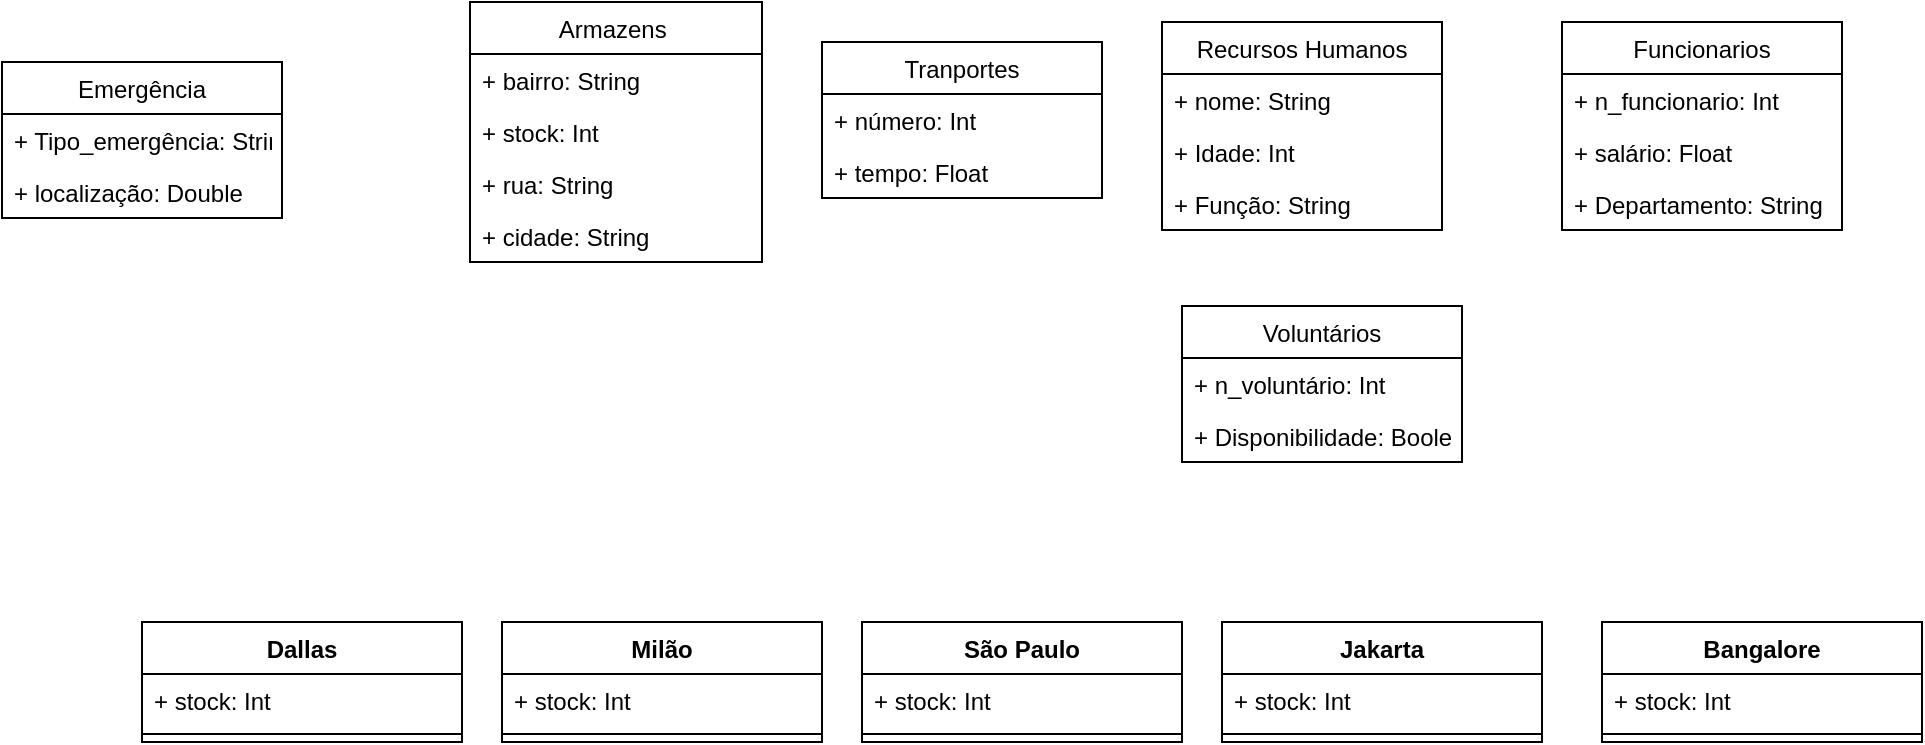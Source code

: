 <mxfile version="13.2.4" type="github"><diagram id="Th4oR1rBwX0BuwUgG8K7" name="Page-1"><mxGraphModel dx="1026" dy="438" grid="1" gridSize="10" guides="1" tooltips="1" connect="1" arrows="1" fold="1" page="1" pageScale="1" pageWidth="827" pageHeight="1169" math="0" shadow="0"><root><mxCell id="0"/><mxCell id="1" parent="0"/><mxCell id="8mX_Ej2V3APavld5x-Fl-75" value="Armazens " style="swimlane;fontStyle=0;childLayout=stackLayout;horizontal=1;startSize=26;fillColor=none;horizontalStack=0;resizeParent=1;resizeParentMax=0;resizeLast=0;collapsible=1;marginBottom=0;" vertex="1" parent="1"><mxGeometry x="414" width="146" height="130" as="geometry"><mxRectangle x="414" width="90" height="26" as="alternateBounds"/></mxGeometry></mxCell><mxCell id="8mX_Ej2V3APavld5x-Fl-77" value="+ bairro: String" style="text;strokeColor=none;fillColor=none;align=left;verticalAlign=top;spacingLeft=4;spacingRight=4;overflow=hidden;rotatable=0;points=[[0,0.5],[1,0.5]];portConstraint=eastwest;" vertex="1" parent="8mX_Ej2V3APavld5x-Fl-75"><mxGeometry y="26" width="146" height="26" as="geometry"/></mxCell><mxCell id="8mX_Ej2V3APavld5x-Fl-81" value="+ stock: Int" style="text;strokeColor=none;fillColor=none;align=left;verticalAlign=top;spacingLeft=4;spacingRight=4;overflow=hidden;rotatable=0;points=[[0,0.5],[1,0.5]];portConstraint=eastwest;" vertex="1" parent="8mX_Ej2V3APavld5x-Fl-75"><mxGeometry y="52" width="146" height="26" as="geometry"/></mxCell><mxCell id="8mX_Ej2V3APavld5x-Fl-76" value="+ rua: String" style="text;strokeColor=none;fillColor=none;align=left;verticalAlign=top;spacingLeft=4;spacingRight=4;overflow=hidden;rotatable=0;points=[[0,0.5],[1,0.5]];portConstraint=eastwest;" vertex="1" parent="8mX_Ej2V3APavld5x-Fl-75"><mxGeometry y="78" width="146" height="26" as="geometry"/></mxCell><mxCell id="8mX_Ej2V3APavld5x-Fl-78" value="+ cidade: String&#10;" style="text;strokeColor=none;fillColor=none;align=left;verticalAlign=top;spacingLeft=4;spacingRight=4;overflow=hidden;rotatable=0;points=[[0,0.5],[1,0.5]];portConstraint=eastwest;" vertex="1" parent="8mX_Ej2V3APavld5x-Fl-75"><mxGeometry y="104" width="146" height="26" as="geometry"/></mxCell><mxCell id="8mX_Ej2V3APavld5x-Fl-82" value="Recursos Humanos" style="swimlane;fontStyle=0;childLayout=stackLayout;horizontal=1;startSize=26;fillColor=none;horizontalStack=0;resizeParent=1;resizeParentMax=0;resizeLast=0;collapsible=1;marginBottom=0;" vertex="1" parent="1"><mxGeometry x="760" y="10" width="140" height="104" as="geometry"/></mxCell><mxCell id="8mX_Ej2V3APavld5x-Fl-83" value="+ nome: String" style="text;strokeColor=none;fillColor=none;align=left;verticalAlign=top;spacingLeft=4;spacingRight=4;overflow=hidden;rotatable=0;points=[[0,0.5],[1,0.5]];portConstraint=eastwest;" vertex="1" parent="8mX_Ej2V3APavld5x-Fl-82"><mxGeometry y="26" width="140" height="26" as="geometry"/></mxCell><mxCell id="8mX_Ej2V3APavld5x-Fl-84" value="+ Idade: Int" style="text;strokeColor=none;fillColor=none;align=left;verticalAlign=top;spacingLeft=4;spacingRight=4;overflow=hidden;rotatable=0;points=[[0,0.5],[1,0.5]];portConstraint=eastwest;" vertex="1" parent="8mX_Ej2V3APavld5x-Fl-82"><mxGeometry y="52" width="140" height="26" as="geometry"/></mxCell><mxCell id="8mX_Ej2V3APavld5x-Fl-85" value="+ Função: String" style="text;strokeColor=none;fillColor=none;align=left;verticalAlign=top;spacingLeft=4;spacingRight=4;overflow=hidden;rotatable=0;points=[[0,0.5],[1,0.5]];portConstraint=eastwest;" vertex="1" parent="8mX_Ej2V3APavld5x-Fl-82"><mxGeometry y="78" width="140" height="26" as="geometry"/></mxCell><mxCell id="8mX_Ej2V3APavld5x-Fl-86" value="Funcionarios" style="swimlane;fontStyle=0;childLayout=stackLayout;horizontal=1;startSize=26;fillColor=none;horizontalStack=0;resizeParent=1;resizeParentMax=0;resizeLast=0;collapsible=1;marginBottom=0;" vertex="1" parent="1"><mxGeometry x="960" y="10" width="140" height="104" as="geometry"/></mxCell><mxCell id="8mX_Ej2V3APavld5x-Fl-87" value="+ n_funcionario: Int" style="text;strokeColor=none;fillColor=none;align=left;verticalAlign=top;spacingLeft=4;spacingRight=4;overflow=hidden;rotatable=0;points=[[0,0.5],[1,0.5]];portConstraint=eastwest;" vertex="1" parent="8mX_Ej2V3APavld5x-Fl-86"><mxGeometry y="26" width="140" height="26" as="geometry"/></mxCell><mxCell id="8mX_Ej2V3APavld5x-Fl-88" value="+ salário: Float " style="text;strokeColor=none;fillColor=none;align=left;verticalAlign=top;spacingLeft=4;spacingRight=4;overflow=hidden;rotatable=0;points=[[0,0.5],[1,0.5]];portConstraint=eastwest;" vertex="1" parent="8mX_Ej2V3APavld5x-Fl-86"><mxGeometry y="52" width="140" height="26" as="geometry"/></mxCell><mxCell id="8mX_Ej2V3APavld5x-Fl-89" value="+ Departamento: String" style="text;strokeColor=none;fillColor=none;align=left;verticalAlign=top;spacingLeft=4;spacingRight=4;overflow=hidden;rotatable=0;points=[[0,0.5],[1,0.5]];portConstraint=eastwest;" vertex="1" parent="8mX_Ej2V3APavld5x-Fl-86"><mxGeometry y="78" width="140" height="26" as="geometry"/></mxCell><mxCell id="8mX_Ej2V3APavld5x-Fl-94" value="Tranportes" style="swimlane;fontStyle=0;childLayout=stackLayout;horizontal=1;startSize=26;fillColor=none;horizontalStack=0;resizeParent=1;resizeParentMax=0;resizeLast=0;collapsible=1;marginBottom=0;" vertex="1" parent="1"><mxGeometry x="590" y="20" width="140" height="78" as="geometry"/></mxCell><mxCell id="8mX_Ej2V3APavld5x-Fl-95" value="+ número: Int" style="text;strokeColor=none;fillColor=none;align=left;verticalAlign=top;spacingLeft=4;spacingRight=4;overflow=hidden;rotatable=0;points=[[0,0.5],[1,0.5]];portConstraint=eastwest;" vertex="1" parent="8mX_Ej2V3APavld5x-Fl-94"><mxGeometry y="26" width="140" height="26" as="geometry"/></mxCell><mxCell id="8mX_Ej2V3APavld5x-Fl-96" value="+ tempo: Float" style="text;strokeColor=none;fillColor=none;align=left;verticalAlign=top;spacingLeft=4;spacingRight=4;overflow=hidden;rotatable=0;points=[[0,0.5],[1,0.5]];portConstraint=eastwest;" vertex="1" parent="8mX_Ej2V3APavld5x-Fl-94"><mxGeometry y="52" width="140" height="26" as="geometry"/></mxCell><mxCell id="8mX_Ej2V3APavld5x-Fl-107" value="Dallas" style="swimlane;fontStyle=1;align=center;verticalAlign=top;childLayout=stackLayout;horizontal=1;startSize=26;horizontalStack=0;resizeParent=1;resizeParentMax=0;resizeLast=0;collapsible=1;marginBottom=0;" vertex="1" parent="1"><mxGeometry x="250" y="310" width="160" height="60" as="geometry"/></mxCell><mxCell id="8mX_Ej2V3APavld5x-Fl-108" value="+ stock: Int" style="text;strokeColor=none;fillColor=none;align=left;verticalAlign=top;spacingLeft=4;spacingRight=4;overflow=hidden;rotatable=0;points=[[0,0.5],[1,0.5]];portConstraint=eastwest;" vertex="1" parent="8mX_Ej2V3APavld5x-Fl-107"><mxGeometry y="26" width="160" height="26" as="geometry"/></mxCell><mxCell id="8mX_Ej2V3APavld5x-Fl-109" value="" style="line;strokeWidth=1;fillColor=none;align=left;verticalAlign=middle;spacingTop=-1;spacingLeft=3;spacingRight=3;rotatable=0;labelPosition=right;points=[];portConstraint=eastwest;" vertex="1" parent="8mX_Ej2V3APavld5x-Fl-107"><mxGeometry y="52" width="160" height="8" as="geometry"/></mxCell><mxCell id="8mX_Ej2V3APavld5x-Fl-111" value="Milão" style="swimlane;fontStyle=1;align=center;verticalAlign=top;childLayout=stackLayout;horizontal=1;startSize=26;horizontalStack=0;resizeParent=1;resizeParentMax=0;resizeLast=0;collapsible=1;marginBottom=0;" vertex="1" parent="1"><mxGeometry x="430" y="310" width="160" height="60" as="geometry"/></mxCell><mxCell id="8mX_Ej2V3APavld5x-Fl-112" value="+ stock: Int" style="text;strokeColor=none;fillColor=none;align=left;verticalAlign=top;spacingLeft=4;spacingRight=4;overflow=hidden;rotatable=0;points=[[0,0.5],[1,0.5]];portConstraint=eastwest;" vertex="1" parent="8mX_Ej2V3APavld5x-Fl-111"><mxGeometry y="26" width="160" height="26" as="geometry"/></mxCell><mxCell id="8mX_Ej2V3APavld5x-Fl-113" value="" style="line;strokeWidth=1;fillColor=none;align=left;verticalAlign=middle;spacingTop=-1;spacingLeft=3;spacingRight=3;rotatable=0;labelPosition=right;points=[];portConstraint=eastwest;" vertex="1" parent="8mX_Ej2V3APavld5x-Fl-111"><mxGeometry y="52" width="160" height="8" as="geometry"/></mxCell><mxCell id="8mX_Ej2V3APavld5x-Fl-98" value="Emergência" style="swimlane;fontStyle=0;childLayout=stackLayout;horizontal=1;startSize=26;fillColor=none;horizontalStack=0;resizeParent=1;resizeParentMax=0;resizeLast=0;collapsible=1;marginBottom=0;" vertex="1" parent="1"><mxGeometry x="180" y="30" width="140" height="78" as="geometry"/></mxCell><mxCell id="8mX_Ej2V3APavld5x-Fl-99" value="+ Tipo_emergência: String" style="text;strokeColor=none;fillColor=none;align=left;verticalAlign=top;spacingLeft=4;spacingRight=4;overflow=hidden;rotatable=0;points=[[0,0.5],[1,0.5]];portConstraint=eastwest;" vertex="1" parent="8mX_Ej2V3APavld5x-Fl-98"><mxGeometry y="26" width="140" height="26" as="geometry"/></mxCell><mxCell id="8mX_Ej2V3APavld5x-Fl-100" value="+ localização: Double" style="text;strokeColor=none;fillColor=none;align=left;verticalAlign=top;spacingLeft=4;spacingRight=4;overflow=hidden;rotatable=0;points=[[0,0.5],[1,0.5]];portConstraint=eastwest;" vertex="1" parent="8mX_Ej2V3APavld5x-Fl-98"><mxGeometry y="52" width="140" height="26" as="geometry"/></mxCell><mxCell id="8mX_Ej2V3APavld5x-Fl-114" value="São Paulo" style="swimlane;fontStyle=1;align=center;verticalAlign=top;childLayout=stackLayout;horizontal=1;startSize=26;horizontalStack=0;resizeParent=1;resizeParentMax=0;resizeLast=0;collapsible=1;marginBottom=0;" vertex="1" parent="1"><mxGeometry x="610" y="310" width="160" height="60" as="geometry"/></mxCell><mxCell id="8mX_Ej2V3APavld5x-Fl-115" value="+ stock: Int" style="text;strokeColor=none;fillColor=none;align=left;verticalAlign=top;spacingLeft=4;spacingRight=4;overflow=hidden;rotatable=0;points=[[0,0.5],[1,0.5]];portConstraint=eastwest;" vertex="1" parent="8mX_Ej2V3APavld5x-Fl-114"><mxGeometry y="26" width="160" height="26" as="geometry"/></mxCell><mxCell id="8mX_Ej2V3APavld5x-Fl-116" value="" style="line;strokeWidth=1;fillColor=none;align=left;verticalAlign=middle;spacingTop=-1;spacingLeft=3;spacingRight=3;rotatable=0;labelPosition=right;points=[];portConstraint=eastwest;" vertex="1" parent="8mX_Ej2V3APavld5x-Fl-114"><mxGeometry y="52" width="160" height="8" as="geometry"/></mxCell><mxCell id="8mX_Ej2V3APavld5x-Fl-117" value="Jakarta" style="swimlane;fontStyle=1;align=center;verticalAlign=top;childLayout=stackLayout;horizontal=1;startSize=26;horizontalStack=0;resizeParent=1;resizeParentMax=0;resizeLast=0;collapsible=1;marginBottom=0;" vertex="1" parent="1"><mxGeometry x="790" y="310" width="160" height="60" as="geometry"/></mxCell><mxCell id="8mX_Ej2V3APavld5x-Fl-118" value="+ stock: Int" style="text;strokeColor=none;fillColor=none;align=left;verticalAlign=top;spacingLeft=4;spacingRight=4;overflow=hidden;rotatable=0;points=[[0,0.5],[1,0.5]];portConstraint=eastwest;" vertex="1" parent="8mX_Ej2V3APavld5x-Fl-117"><mxGeometry y="26" width="160" height="26" as="geometry"/></mxCell><mxCell id="8mX_Ej2V3APavld5x-Fl-119" value="" style="line;strokeWidth=1;fillColor=none;align=left;verticalAlign=middle;spacingTop=-1;spacingLeft=3;spacingRight=3;rotatable=0;labelPosition=right;points=[];portConstraint=eastwest;" vertex="1" parent="8mX_Ej2V3APavld5x-Fl-117"><mxGeometry y="52" width="160" height="8" as="geometry"/></mxCell><mxCell id="8mX_Ej2V3APavld5x-Fl-120" value="Bangalore" style="swimlane;fontStyle=1;align=center;verticalAlign=top;childLayout=stackLayout;horizontal=1;startSize=26;horizontalStack=0;resizeParent=1;resizeParentMax=0;resizeLast=0;collapsible=1;marginBottom=0;" vertex="1" parent="1"><mxGeometry x="980" y="310" width="160" height="60" as="geometry"/></mxCell><mxCell id="8mX_Ej2V3APavld5x-Fl-121" value="+ stock: Int" style="text;strokeColor=none;fillColor=none;align=left;verticalAlign=top;spacingLeft=4;spacingRight=4;overflow=hidden;rotatable=0;points=[[0,0.5],[1,0.5]];portConstraint=eastwest;" vertex="1" parent="8mX_Ej2V3APavld5x-Fl-120"><mxGeometry y="26" width="160" height="26" as="geometry"/></mxCell><mxCell id="8mX_Ej2V3APavld5x-Fl-122" value="" style="line;strokeWidth=1;fillColor=none;align=left;verticalAlign=middle;spacingTop=-1;spacingLeft=3;spacingRight=3;rotatable=0;labelPosition=right;points=[];portConstraint=eastwest;" vertex="1" parent="8mX_Ej2V3APavld5x-Fl-120"><mxGeometry y="52" width="160" height="8" as="geometry"/></mxCell><mxCell id="8mX_Ej2V3APavld5x-Fl-90" value="Voluntários" style="swimlane;fontStyle=0;childLayout=stackLayout;horizontal=1;startSize=26;fillColor=none;horizontalStack=0;resizeParent=1;resizeParentMax=0;resizeLast=0;collapsible=1;marginBottom=0;" vertex="1" parent="1"><mxGeometry x="770" y="152" width="140" height="78" as="geometry"/></mxCell><mxCell id="8mX_Ej2V3APavld5x-Fl-91" value="+ n_voluntário: Int" style="text;strokeColor=none;fillColor=none;align=left;verticalAlign=top;spacingLeft=4;spacingRight=4;overflow=hidden;rotatable=0;points=[[0,0.5],[1,0.5]];portConstraint=eastwest;" vertex="1" parent="8mX_Ej2V3APavld5x-Fl-90"><mxGeometry y="26" width="140" height="26" as="geometry"/></mxCell><mxCell id="8mX_Ej2V3APavld5x-Fl-92" value="+ Disponibilidade: Boole" style="text;strokeColor=none;fillColor=none;align=left;verticalAlign=top;spacingLeft=4;spacingRight=4;overflow=hidden;rotatable=0;points=[[0,0.5],[1,0.5]];portConstraint=eastwest;" vertex="1" parent="8mX_Ej2V3APavld5x-Fl-90"><mxGeometry y="52" width="140" height="26" as="geometry"/></mxCell></root></mxGraphModel></diagram></mxfile>